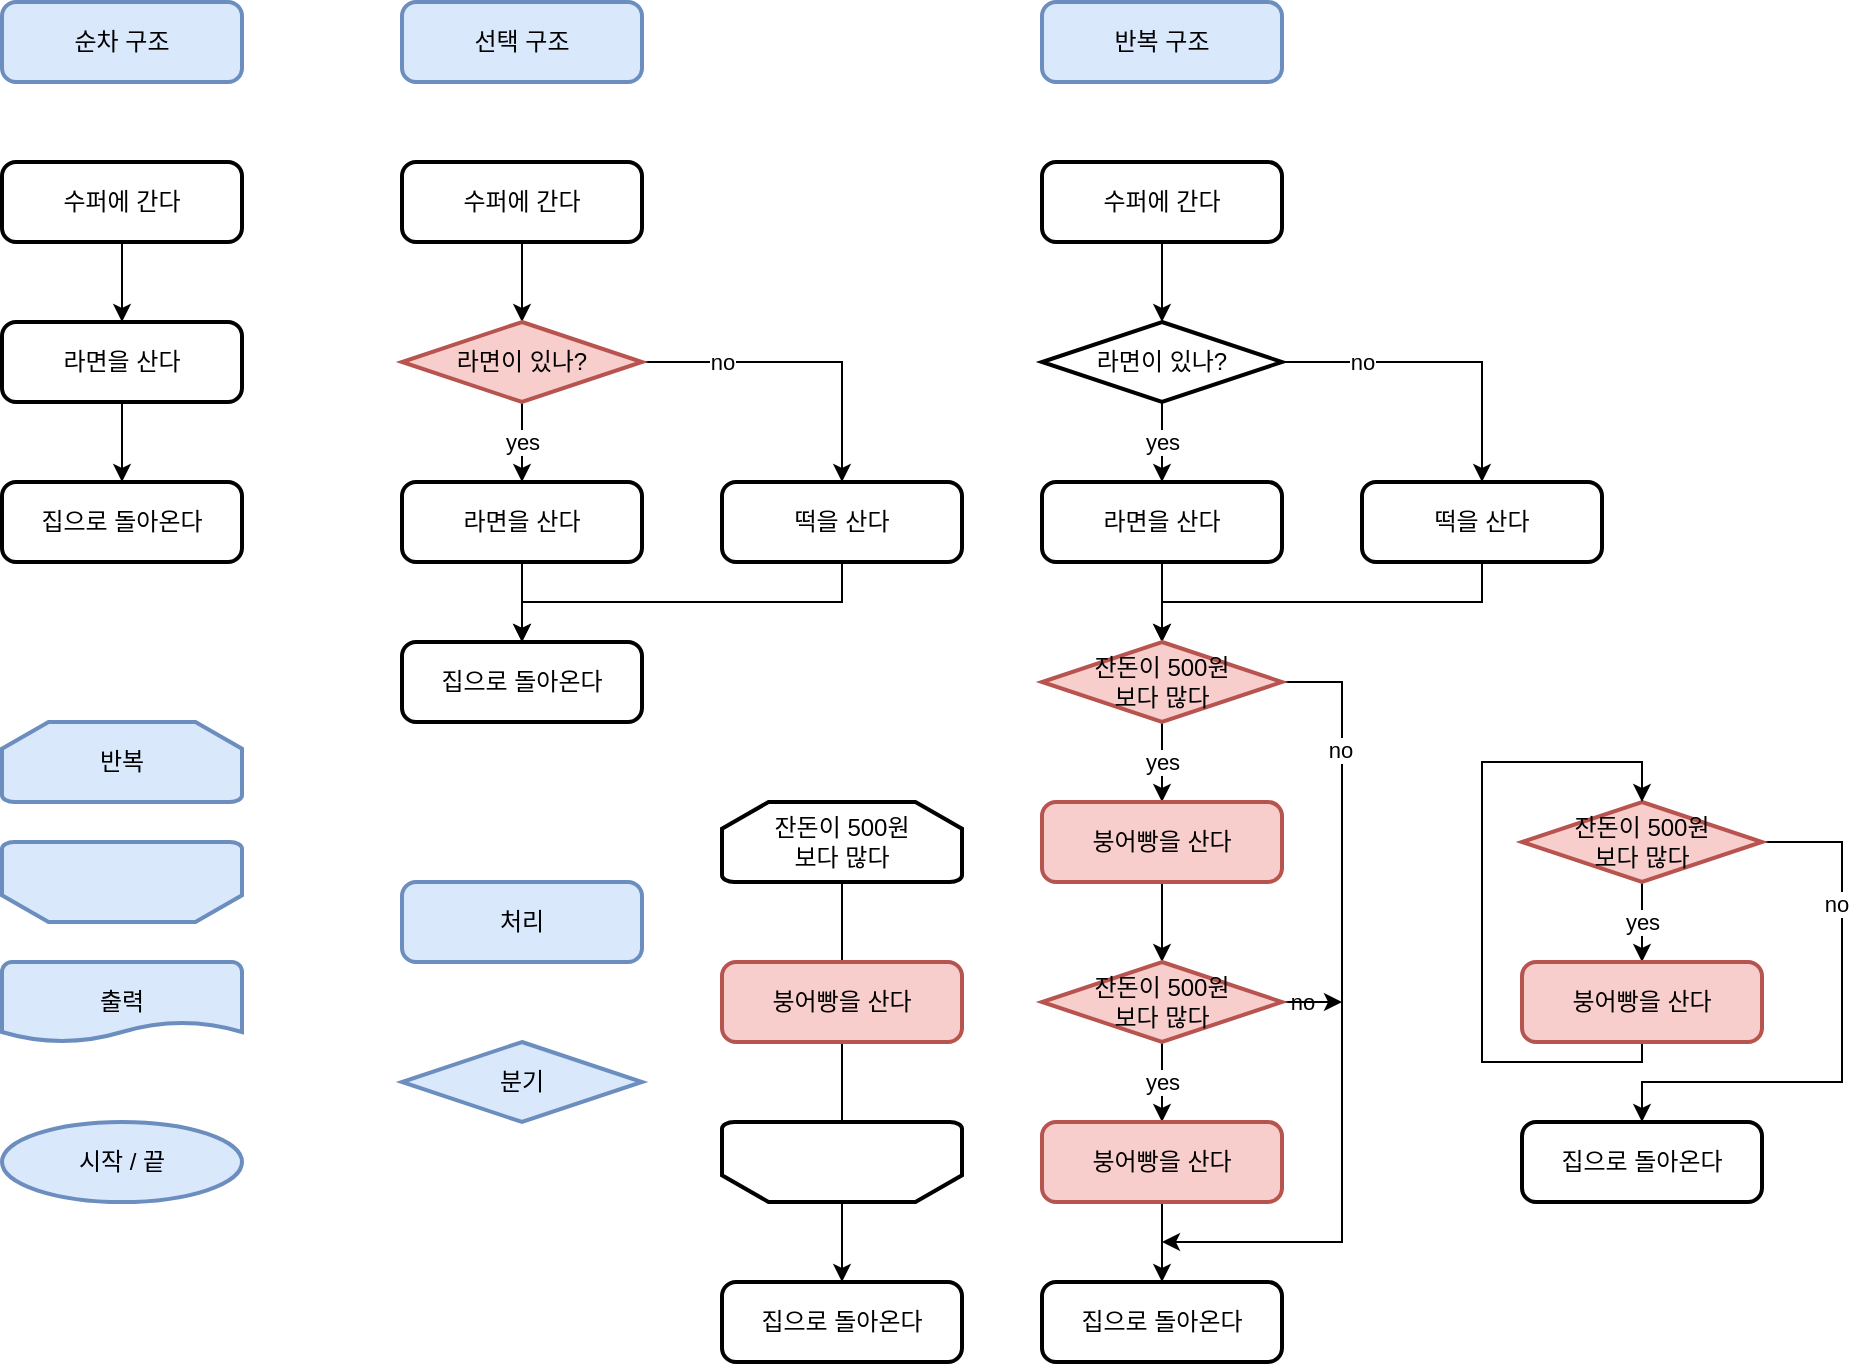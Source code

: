<mxfile version="16.4.0" type="device"><diagram id="l7_QZ9dQitKCOd3TWf94" name="페이지-1"><mxGraphModel dx="1157" dy="859" grid="1" gridSize="10" guides="1" tooltips="1" connect="1" arrows="1" fold="1" page="1" pageScale="1" pageWidth="827" pageHeight="1169" math="0" shadow="0"><root><mxCell id="0"/><mxCell id="1" parent="0"/><mxCell id="XBsFdN6bOXt9XPoqdCQq-4" value="" style="edgeStyle=orthogonalEdgeStyle;rounded=0;orthogonalLoop=1;jettySize=auto;html=1;" edge="1" parent="1" source="XBsFdN6bOXt9XPoqdCQq-1" target="XBsFdN6bOXt9XPoqdCQq-2"><mxGeometry relative="1" as="geometry"/></mxCell><mxCell id="XBsFdN6bOXt9XPoqdCQq-1" value="수퍼에 간다" style="rounded=1;whiteSpace=wrap;html=1;absoluteArcSize=1;arcSize=14;strokeWidth=2;" vertex="1" parent="1"><mxGeometry x="80" y="120" width="120" height="40" as="geometry"/></mxCell><mxCell id="XBsFdN6bOXt9XPoqdCQq-5" value="" style="edgeStyle=orthogonalEdgeStyle;rounded=0;orthogonalLoop=1;jettySize=auto;html=1;" edge="1" parent="1" source="XBsFdN6bOXt9XPoqdCQq-2" target="XBsFdN6bOXt9XPoqdCQq-3"><mxGeometry relative="1" as="geometry"/></mxCell><mxCell id="XBsFdN6bOXt9XPoqdCQq-2" value="라면을 산다" style="rounded=1;whiteSpace=wrap;html=1;absoluteArcSize=1;arcSize=14;strokeWidth=2;" vertex="1" parent="1"><mxGeometry x="80" y="200" width="120" height="40" as="geometry"/></mxCell><mxCell id="XBsFdN6bOXt9XPoqdCQq-3" value="집으로 돌아온다" style="rounded=1;whiteSpace=wrap;html=1;absoluteArcSize=1;arcSize=14;strokeWidth=2;" vertex="1" parent="1"><mxGeometry x="80" y="280" width="120" height="40" as="geometry"/></mxCell><mxCell id="XBsFdN6bOXt9XPoqdCQq-6" value="순차 구조" style="rounded=1;whiteSpace=wrap;html=1;absoluteArcSize=1;arcSize=14;strokeWidth=2;fillColor=#dae8fc;strokeColor=#6c8ebf;" vertex="1" parent="1"><mxGeometry x="80" y="40" width="120" height="40" as="geometry"/></mxCell><mxCell id="XBsFdN6bOXt9XPoqdCQq-7" value="선택 구조" style="rounded=1;whiteSpace=wrap;html=1;absoluteArcSize=1;arcSize=14;strokeWidth=2;fillColor=#dae8fc;strokeColor=#6c8ebf;" vertex="1" parent="1"><mxGeometry x="280" y="40" width="120" height="40" as="geometry"/></mxCell><mxCell id="XBsFdN6bOXt9XPoqdCQq-14" value="" style="edgeStyle=orthogonalEdgeStyle;rounded=0;orthogonalLoop=1;jettySize=auto;html=1;" edge="1" parent="1" source="XBsFdN6bOXt9XPoqdCQq-9" target="XBsFdN6bOXt9XPoqdCQq-13"><mxGeometry relative="1" as="geometry"/></mxCell><mxCell id="XBsFdN6bOXt9XPoqdCQq-9" value="수퍼에 간다" style="rounded=1;whiteSpace=wrap;html=1;absoluteArcSize=1;arcSize=14;strokeWidth=2;" vertex="1" parent="1"><mxGeometry x="280" y="120" width="120" height="40" as="geometry"/></mxCell><mxCell id="XBsFdN6bOXt9XPoqdCQq-10" value="" style="edgeStyle=orthogonalEdgeStyle;rounded=0;orthogonalLoop=1;jettySize=auto;html=1;" edge="1" parent="1" source="XBsFdN6bOXt9XPoqdCQq-11" target="XBsFdN6bOXt9XPoqdCQq-12"><mxGeometry relative="1" as="geometry"/></mxCell><mxCell id="XBsFdN6bOXt9XPoqdCQq-11" value="라면을 산다" style="rounded=1;whiteSpace=wrap;html=1;absoluteArcSize=1;arcSize=14;strokeWidth=2;" vertex="1" parent="1"><mxGeometry x="280" y="280" width="120" height="40" as="geometry"/></mxCell><mxCell id="XBsFdN6bOXt9XPoqdCQq-12" value="집으로 돌아온다" style="rounded=1;whiteSpace=wrap;html=1;absoluteArcSize=1;arcSize=14;strokeWidth=2;" vertex="1" parent="1"><mxGeometry x="280" y="360" width="120" height="40" as="geometry"/></mxCell><mxCell id="XBsFdN6bOXt9XPoqdCQq-15" value="yes" style="edgeStyle=orthogonalEdgeStyle;rounded=0;orthogonalLoop=1;jettySize=auto;html=1;" edge="1" parent="1" source="XBsFdN6bOXt9XPoqdCQq-13" target="XBsFdN6bOXt9XPoqdCQq-11"><mxGeometry relative="1" as="geometry"/></mxCell><mxCell id="XBsFdN6bOXt9XPoqdCQq-17" style="edgeStyle=orthogonalEdgeStyle;rounded=0;orthogonalLoop=1;jettySize=auto;html=1;entryX=0.5;entryY=0;entryDx=0;entryDy=0;" edge="1" parent="1" source="XBsFdN6bOXt9XPoqdCQq-13" target="XBsFdN6bOXt9XPoqdCQq-16"><mxGeometry relative="1" as="geometry"><mxPoint x="510" y="220" as="targetPoint"/></mxGeometry></mxCell><mxCell id="XBsFdN6bOXt9XPoqdCQq-18" value="no" style="edgeLabel;html=1;align=center;verticalAlign=middle;resizable=0;points=[];" vertex="1" connectable="0" parent="XBsFdN6bOXt9XPoqdCQq-17"><mxGeometry x="-0.588" y="-1" relative="1" as="geometry"><mxPoint x="7" y="-1" as="offset"/></mxGeometry></mxCell><mxCell id="XBsFdN6bOXt9XPoqdCQq-13" value="라면이 있나?" style="strokeWidth=2;html=1;shape=mxgraph.flowchart.decision;whiteSpace=wrap;fillColor=#f8cecc;strokeColor=#b85450;" vertex="1" parent="1"><mxGeometry x="280" y="200" width="120" height="40" as="geometry"/></mxCell><mxCell id="XBsFdN6bOXt9XPoqdCQq-19" style="edgeStyle=orthogonalEdgeStyle;rounded=0;orthogonalLoop=1;jettySize=auto;html=1;" edge="1" parent="1" source="XBsFdN6bOXt9XPoqdCQq-16" target="XBsFdN6bOXt9XPoqdCQq-12"><mxGeometry relative="1" as="geometry"><Array as="points"><mxPoint x="500" y="340"/><mxPoint x="340" y="340"/></Array></mxGeometry></mxCell><mxCell id="XBsFdN6bOXt9XPoqdCQq-16" value="떡을 산다" style="rounded=1;whiteSpace=wrap;html=1;absoluteArcSize=1;arcSize=14;strokeWidth=2;" vertex="1" parent="1"><mxGeometry x="440" y="280" width="120" height="40" as="geometry"/></mxCell><mxCell id="XBsFdN6bOXt9XPoqdCQq-20" value="반복 구조" style="rounded=1;whiteSpace=wrap;html=1;absoluteArcSize=1;arcSize=14;strokeWidth=2;fillColor=#dae8fc;strokeColor=#6c8ebf;" vertex="1" parent="1"><mxGeometry x="600" y="40" width="120" height="40" as="geometry"/></mxCell><mxCell id="XBsFdN6bOXt9XPoqdCQq-21" value="" style="edgeStyle=orthogonalEdgeStyle;rounded=0;orthogonalLoop=1;jettySize=auto;html=1;" edge="1" parent="1" source="XBsFdN6bOXt9XPoqdCQq-22" target="XBsFdN6bOXt9XPoqdCQq-29"><mxGeometry relative="1" as="geometry"/></mxCell><mxCell id="XBsFdN6bOXt9XPoqdCQq-22" value="수퍼에 간다" style="rounded=1;whiteSpace=wrap;html=1;absoluteArcSize=1;arcSize=14;strokeWidth=2;" vertex="1" parent="1"><mxGeometry x="600" y="120" width="120" height="40" as="geometry"/></mxCell><mxCell id="XBsFdN6bOXt9XPoqdCQq-34" value="" style="edgeStyle=orthogonalEdgeStyle;rounded=0;orthogonalLoop=1;jettySize=auto;html=1;" edge="1" parent="1" source="XBsFdN6bOXt9XPoqdCQq-24" target="XBsFdN6bOXt9XPoqdCQq-32"><mxGeometry relative="1" as="geometry"/></mxCell><mxCell id="XBsFdN6bOXt9XPoqdCQq-24" value="라면을 산다" style="rounded=1;whiteSpace=wrap;html=1;absoluteArcSize=1;arcSize=14;strokeWidth=2;" vertex="1" parent="1"><mxGeometry x="600" y="280" width="120" height="40" as="geometry"/></mxCell><mxCell id="XBsFdN6bOXt9XPoqdCQq-25" value="집으로 돌아온다" style="rounded=1;whiteSpace=wrap;html=1;absoluteArcSize=1;arcSize=14;strokeWidth=2;" vertex="1" parent="1"><mxGeometry x="600" y="680" width="120" height="40" as="geometry"/></mxCell><mxCell id="XBsFdN6bOXt9XPoqdCQq-26" value="yes" style="edgeStyle=orthogonalEdgeStyle;rounded=0;orthogonalLoop=1;jettySize=auto;html=1;" edge="1" parent="1" source="XBsFdN6bOXt9XPoqdCQq-29" target="XBsFdN6bOXt9XPoqdCQq-24"><mxGeometry relative="1" as="geometry"/></mxCell><mxCell id="XBsFdN6bOXt9XPoqdCQq-27" style="edgeStyle=orthogonalEdgeStyle;rounded=0;orthogonalLoop=1;jettySize=auto;html=1;entryX=0.5;entryY=0;entryDx=0;entryDy=0;" edge="1" parent="1" source="XBsFdN6bOXt9XPoqdCQq-29" target="XBsFdN6bOXt9XPoqdCQq-31"><mxGeometry relative="1" as="geometry"><mxPoint x="830" y="220" as="targetPoint"/></mxGeometry></mxCell><mxCell id="XBsFdN6bOXt9XPoqdCQq-28" value="no" style="edgeLabel;html=1;align=center;verticalAlign=middle;resizable=0;points=[];" vertex="1" connectable="0" parent="XBsFdN6bOXt9XPoqdCQq-27"><mxGeometry x="-0.588" y="-1" relative="1" as="geometry"><mxPoint x="7" y="-1" as="offset"/></mxGeometry></mxCell><mxCell id="XBsFdN6bOXt9XPoqdCQq-29" value="라면이 있나?" style="strokeWidth=2;html=1;shape=mxgraph.flowchart.decision;whiteSpace=wrap;" vertex="1" parent="1"><mxGeometry x="600" y="200" width="120" height="40" as="geometry"/></mxCell><mxCell id="XBsFdN6bOXt9XPoqdCQq-35" style="edgeStyle=orthogonalEdgeStyle;rounded=0;orthogonalLoop=1;jettySize=auto;html=1;entryX=0.5;entryY=0;entryDx=0;entryDy=0;entryPerimeter=0;" edge="1" parent="1" source="XBsFdN6bOXt9XPoqdCQq-31" target="XBsFdN6bOXt9XPoqdCQq-32"><mxGeometry relative="1" as="geometry"><Array as="points"><mxPoint x="820" y="340"/><mxPoint x="660" y="340"/></Array></mxGeometry></mxCell><mxCell id="XBsFdN6bOXt9XPoqdCQq-31" value="떡을 산다" style="rounded=1;whiteSpace=wrap;html=1;absoluteArcSize=1;arcSize=14;strokeWidth=2;" vertex="1" parent="1"><mxGeometry x="760" y="280" width="120" height="40" as="geometry"/></mxCell><mxCell id="XBsFdN6bOXt9XPoqdCQq-37" value="yes" style="edgeStyle=orthogonalEdgeStyle;rounded=0;orthogonalLoop=1;jettySize=auto;html=1;entryX=0.5;entryY=0;entryDx=0;entryDy=0;" edge="1" parent="1" source="XBsFdN6bOXt9XPoqdCQq-32" target="XBsFdN6bOXt9XPoqdCQq-36"><mxGeometry relative="1" as="geometry"/></mxCell><mxCell id="XBsFdN6bOXt9XPoqdCQq-53" value="no" style="edgeStyle=orthogonalEdgeStyle;rounded=0;orthogonalLoop=1;jettySize=auto;html=1;" edge="1" parent="1" source="XBsFdN6bOXt9XPoqdCQq-32"><mxGeometry x="-0.05" y="-20" relative="1" as="geometry"><mxPoint x="660" y="660" as="targetPoint"/><Array as="points"><mxPoint x="750" y="380"/><mxPoint x="750" y="660"/></Array><mxPoint as="offset"/></mxGeometry></mxCell><mxCell id="XBsFdN6bOXt9XPoqdCQq-56" value="no" style="edgeLabel;html=1;align=center;verticalAlign=middle;resizable=0;points=[];" vertex="1" connectable="0" parent="XBsFdN6bOXt9XPoqdCQq-53"><mxGeometry x="-0.683" y="-1" relative="1" as="geometry"><mxPoint as="offset"/></mxGeometry></mxCell><mxCell id="XBsFdN6bOXt9XPoqdCQq-32" value="잔돈이 500원&lt;br&gt;보다 많다" style="strokeWidth=2;html=1;shape=mxgraph.flowchart.decision;whiteSpace=wrap;fillColor=#f8cecc;strokeColor=#b85450;" vertex="1" parent="1"><mxGeometry x="600" y="360" width="120" height="40" as="geometry"/></mxCell><mxCell id="XBsFdN6bOXt9XPoqdCQq-48" value="" style="edgeStyle=orthogonalEdgeStyle;rounded=0;orthogonalLoop=1;jettySize=auto;html=1;" edge="1" parent="1" source="XBsFdN6bOXt9XPoqdCQq-36" target="XBsFdN6bOXt9XPoqdCQq-46"><mxGeometry relative="1" as="geometry"/></mxCell><mxCell id="XBsFdN6bOXt9XPoqdCQq-36" value="붕어빵을 산다" style="rounded=1;whiteSpace=wrap;html=1;absoluteArcSize=1;arcSize=14;strokeWidth=2;fillColor=#f8cecc;strokeColor=#b85450;" vertex="1" parent="1"><mxGeometry x="600" y="440" width="120" height="40" as="geometry"/></mxCell><mxCell id="XBsFdN6bOXt9XPoqdCQq-45" value="yes" style="edgeStyle=orthogonalEdgeStyle;rounded=0;orthogonalLoop=1;jettySize=auto;html=1;entryX=0.5;entryY=0;entryDx=0;entryDy=0;" edge="1" parent="1" source="XBsFdN6bOXt9XPoqdCQq-46" target="XBsFdN6bOXt9XPoqdCQq-47"><mxGeometry relative="1" as="geometry"/></mxCell><mxCell id="XBsFdN6bOXt9XPoqdCQq-57" style="edgeStyle=orthogonalEdgeStyle;rounded=0;orthogonalLoop=1;jettySize=auto;html=1;exitX=1;exitY=0.5;exitDx=0;exitDy=0;exitPerimeter=0;" edge="1" parent="1" source="XBsFdN6bOXt9XPoqdCQq-46"><mxGeometry relative="1" as="geometry"><mxPoint x="750" y="539.571" as="targetPoint"/></mxGeometry></mxCell><mxCell id="XBsFdN6bOXt9XPoqdCQq-46" value="잔돈이 500원&lt;br&gt;보다 많다" style="strokeWidth=2;html=1;shape=mxgraph.flowchart.decision;whiteSpace=wrap;fillColor=#f8cecc;strokeColor=#b85450;" vertex="1" parent="1"><mxGeometry x="600" y="520" width="120" height="40" as="geometry"/></mxCell><mxCell id="XBsFdN6bOXt9XPoqdCQq-52" value="" style="edgeStyle=orthogonalEdgeStyle;rounded=0;orthogonalLoop=1;jettySize=auto;html=1;" edge="1" parent="1" source="XBsFdN6bOXt9XPoqdCQq-47" target="XBsFdN6bOXt9XPoqdCQq-25"><mxGeometry relative="1" as="geometry"><Array as="points"><mxPoint x="660" y="660"/><mxPoint x="660" y="660"/></Array></mxGeometry></mxCell><mxCell id="XBsFdN6bOXt9XPoqdCQq-47" value="붕어빵을 산다" style="rounded=1;whiteSpace=wrap;html=1;absoluteArcSize=1;arcSize=14;strokeWidth=2;fillColor=#f8cecc;strokeColor=#b85450;" vertex="1" parent="1"><mxGeometry x="600" y="600" width="120" height="40" as="geometry"/></mxCell><mxCell id="XBsFdN6bOXt9XPoqdCQq-62" style="edgeStyle=orthogonalEdgeStyle;rounded=0;orthogonalLoop=1;jettySize=auto;html=1;entryX=0.5;entryY=0;entryDx=0;entryDy=0;" edge="1" parent="1" source="XBsFdN6bOXt9XPoqdCQq-58" target="XBsFdN6bOXt9XPoqdCQq-61"><mxGeometry relative="1" as="geometry"/></mxCell><mxCell id="XBsFdN6bOXt9XPoqdCQq-58" value="잔돈이 500원&lt;br&gt;보다 많다" style="strokeWidth=2;html=1;shape=mxgraph.flowchart.loop_limit;whiteSpace=wrap;" vertex="1" parent="1"><mxGeometry x="440" y="440" width="120" height="40" as="geometry"/></mxCell><mxCell id="XBsFdN6bOXt9XPoqdCQq-59" value="붕어빵을 산다" style="rounded=1;whiteSpace=wrap;html=1;absoluteArcSize=1;arcSize=14;strokeWidth=2;fillColor=#f8cecc;strokeColor=#b85450;" vertex="1" parent="1"><mxGeometry x="440" y="520" width="120" height="40" as="geometry"/></mxCell><mxCell id="XBsFdN6bOXt9XPoqdCQq-60" value="" style="strokeWidth=2;html=1;shape=mxgraph.flowchart.loop_limit;whiteSpace=wrap;direction=west;" vertex="1" parent="1"><mxGeometry x="440" y="600" width="120" height="40" as="geometry"/></mxCell><mxCell id="XBsFdN6bOXt9XPoqdCQq-61" value="집으로 돌아온다" style="rounded=1;whiteSpace=wrap;html=1;absoluteArcSize=1;arcSize=14;strokeWidth=2;" vertex="1" parent="1"><mxGeometry x="440" y="680" width="120" height="40" as="geometry"/></mxCell><mxCell id="XBsFdN6bOXt9XPoqdCQq-63" value="yes" style="edgeStyle=orthogonalEdgeStyle;rounded=0;orthogonalLoop=1;jettySize=auto;html=1;entryX=0.5;entryY=0;entryDx=0;entryDy=0;" edge="1" parent="1" source="XBsFdN6bOXt9XPoqdCQq-64" target="XBsFdN6bOXt9XPoqdCQq-65"><mxGeometry relative="1" as="geometry"/></mxCell><mxCell id="XBsFdN6bOXt9XPoqdCQq-70" style="edgeStyle=orthogonalEdgeStyle;rounded=0;orthogonalLoop=1;jettySize=auto;html=1;entryX=0.5;entryY=0;entryDx=0;entryDy=0;" edge="1" parent="1" source="XBsFdN6bOXt9XPoqdCQq-64" target="XBsFdN6bOXt9XPoqdCQq-67"><mxGeometry relative="1" as="geometry"><Array as="points"><mxPoint x="1000" y="460"/><mxPoint x="1000" y="580"/><mxPoint x="900" y="580"/></Array></mxGeometry></mxCell><mxCell id="XBsFdN6bOXt9XPoqdCQq-71" value="no" style="edgeLabel;html=1;align=center;verticalAlign=middle;resizable=0;points=[];" vertex="1" connectable="0" parent="XBsFdN6bOXt9XPoqdCQq-70"><mxGeometry x="-0.495" y="-3" relative="1" as="geometry"><mxPoint as="offset"/></mxGeometry></mxCell><mxCell id="XBsFdN6bOXt9XPoqdCQq-64" value="잔돈이 500원&lt;br&gt;보다 많다" style="strokeWidth=2;html=1;shape=mxgraph.flowchart.decision;whiteSpace=wrap;fillColor=#f8cecc;strokeColor=#b85450;" vertex="1" parent="1"><mxGeometry x="840" y="440" width="120" height="40" as="geometry"/></mxCell><mxCell id="XBsFdN6bOXt9XPoqdCQq-73" style="edgeStyle=orthogonalEdgeStyle;rounded=0;orthogonalLoop=1;jettySize=auto;html=1;exitX=0.5;exitY=1;exitDx=0;exitDy=0;entryX=0.5;entryY=0;entryDx=0;entryDy=0;entryPerimeter=0;" edge="1" parent="1" source="XBsFdN6bOXt9XPoqdCQq-65" target="XBsFdN6bOXt9XPoqdCQq-64"><mxGeometry relative="1" as="geometry"><Array as="points"><mxPoint x="900" y="570"/><mxPoint x="820" y="570"/><mxPoint x="820" y="420"/><mxPoint x="900" y="420"/></Array></mxGeometry></mxCell><mxCell id="XBsFdN6bOXt9XPoqdCQq-65" value="붕어빵을 산다" style="rounded=1;whiteSpace=wrap;html=1;absoluteArcSize=1;arcSize=14;strokeWidth=2;fillColor=#f8cecc;strokeColor=#b85450;" vertex="1" parent="1"><mxGeometry x="840" y="520" width="120" height="40" as="geometry"/></mxCell><mxCell id="XBsFdN6bOXt9XPoqdCQq-67" value="집으로 돌아온다" style="rounded=1;whiteSpace=wrap;html=1;absoluteArcSize=1;arcSize=14;strokeWidth=2;" vertex="1" parent="1"><mxGeometry x="840" y="600" width="120" height="40" as="geometry"/></mxCell><mxCell id="XBsFdN6bOXt9XPoqdCQq-74" value="처리" style="rounded=1;whiteSpace=wrap;html=1;absoluteArcSize=1;arcSize=14;strokeWidth=2;fillColor=#dae8fc;strokeColor=#6c8ebf;" vertex="1" parent="1"><mxGeometry x="280" y="480" width="120" height="40" as="geometry"/></mxCell><mxCell id="XBsFdN6bOXt9XPoqdCQq-75" value="분기" style="strokeWidth=2;html=1;shape=mxgraph.flowchart.decision;whiteSpace=wrap;fillColor=#dae8fc;strokeColor=#6c8ebf;" vertex="1" parent="1"><mxGeometry x="280" y="560" width="120" height="40" as="geometry"/></mxCell><mxCell id="XBsFdN6bOXt9XPoqdCQq-76" value="반복" style="strokeWidth=2;html=1;shape=mxgraph.flowchart.loop_limit;whiteSpace=wrap;fillColor=#dae8fc;strokeColor=#6c8ebf;" vertex="1" parent="1"><mxGeometry x="80" y="400" width="120" height="40" as="geometry"/></mxCell><mxCell id="XBsFdN6bOXt9XPoqdCQq-77" value="출력" style="strokeWidth=2;html=1;shape=mxgraph.flowchart.document2;whiteSpace=wrap;size=0.25;fillColor=#dae8fc;strokeColor=#6c8ebf;" vertex="1" parent="1"><mxGeometry x="80" y="520" width="120" height="40" as="geometry"/></mxCell><mxCell id="XBsFdN6bOXt9XPoqdCQq-78" value="시작 / 끝" style="strokeWidth=2;html=1;shape=mxgraph.flowchart.start_2;whiteSpace=wrap;fillColor=#dae8fc;strokeColor=#6c8ebf;" vertex="1" parent="1"><mxGeometry x="80" y="600" width="120" height="40" as="geometry"/></mxCell><mxCell id="XBsFdN6bOXt9XPoqdCQq-79" value="" style="strokeWidth=2;html=1;shape=mxgraph.flowchart.loop_limit;whiteSpace=wrap;fillColor=#dae8fc;strokeColor=#6c8ebf;rotation=-180;" vertex="1" parent="1"><mxGeometry x="80" y="460" width="120" height="40" as="geometry"/></mxCell></root></mxGraphModel></diagram></mxfile>